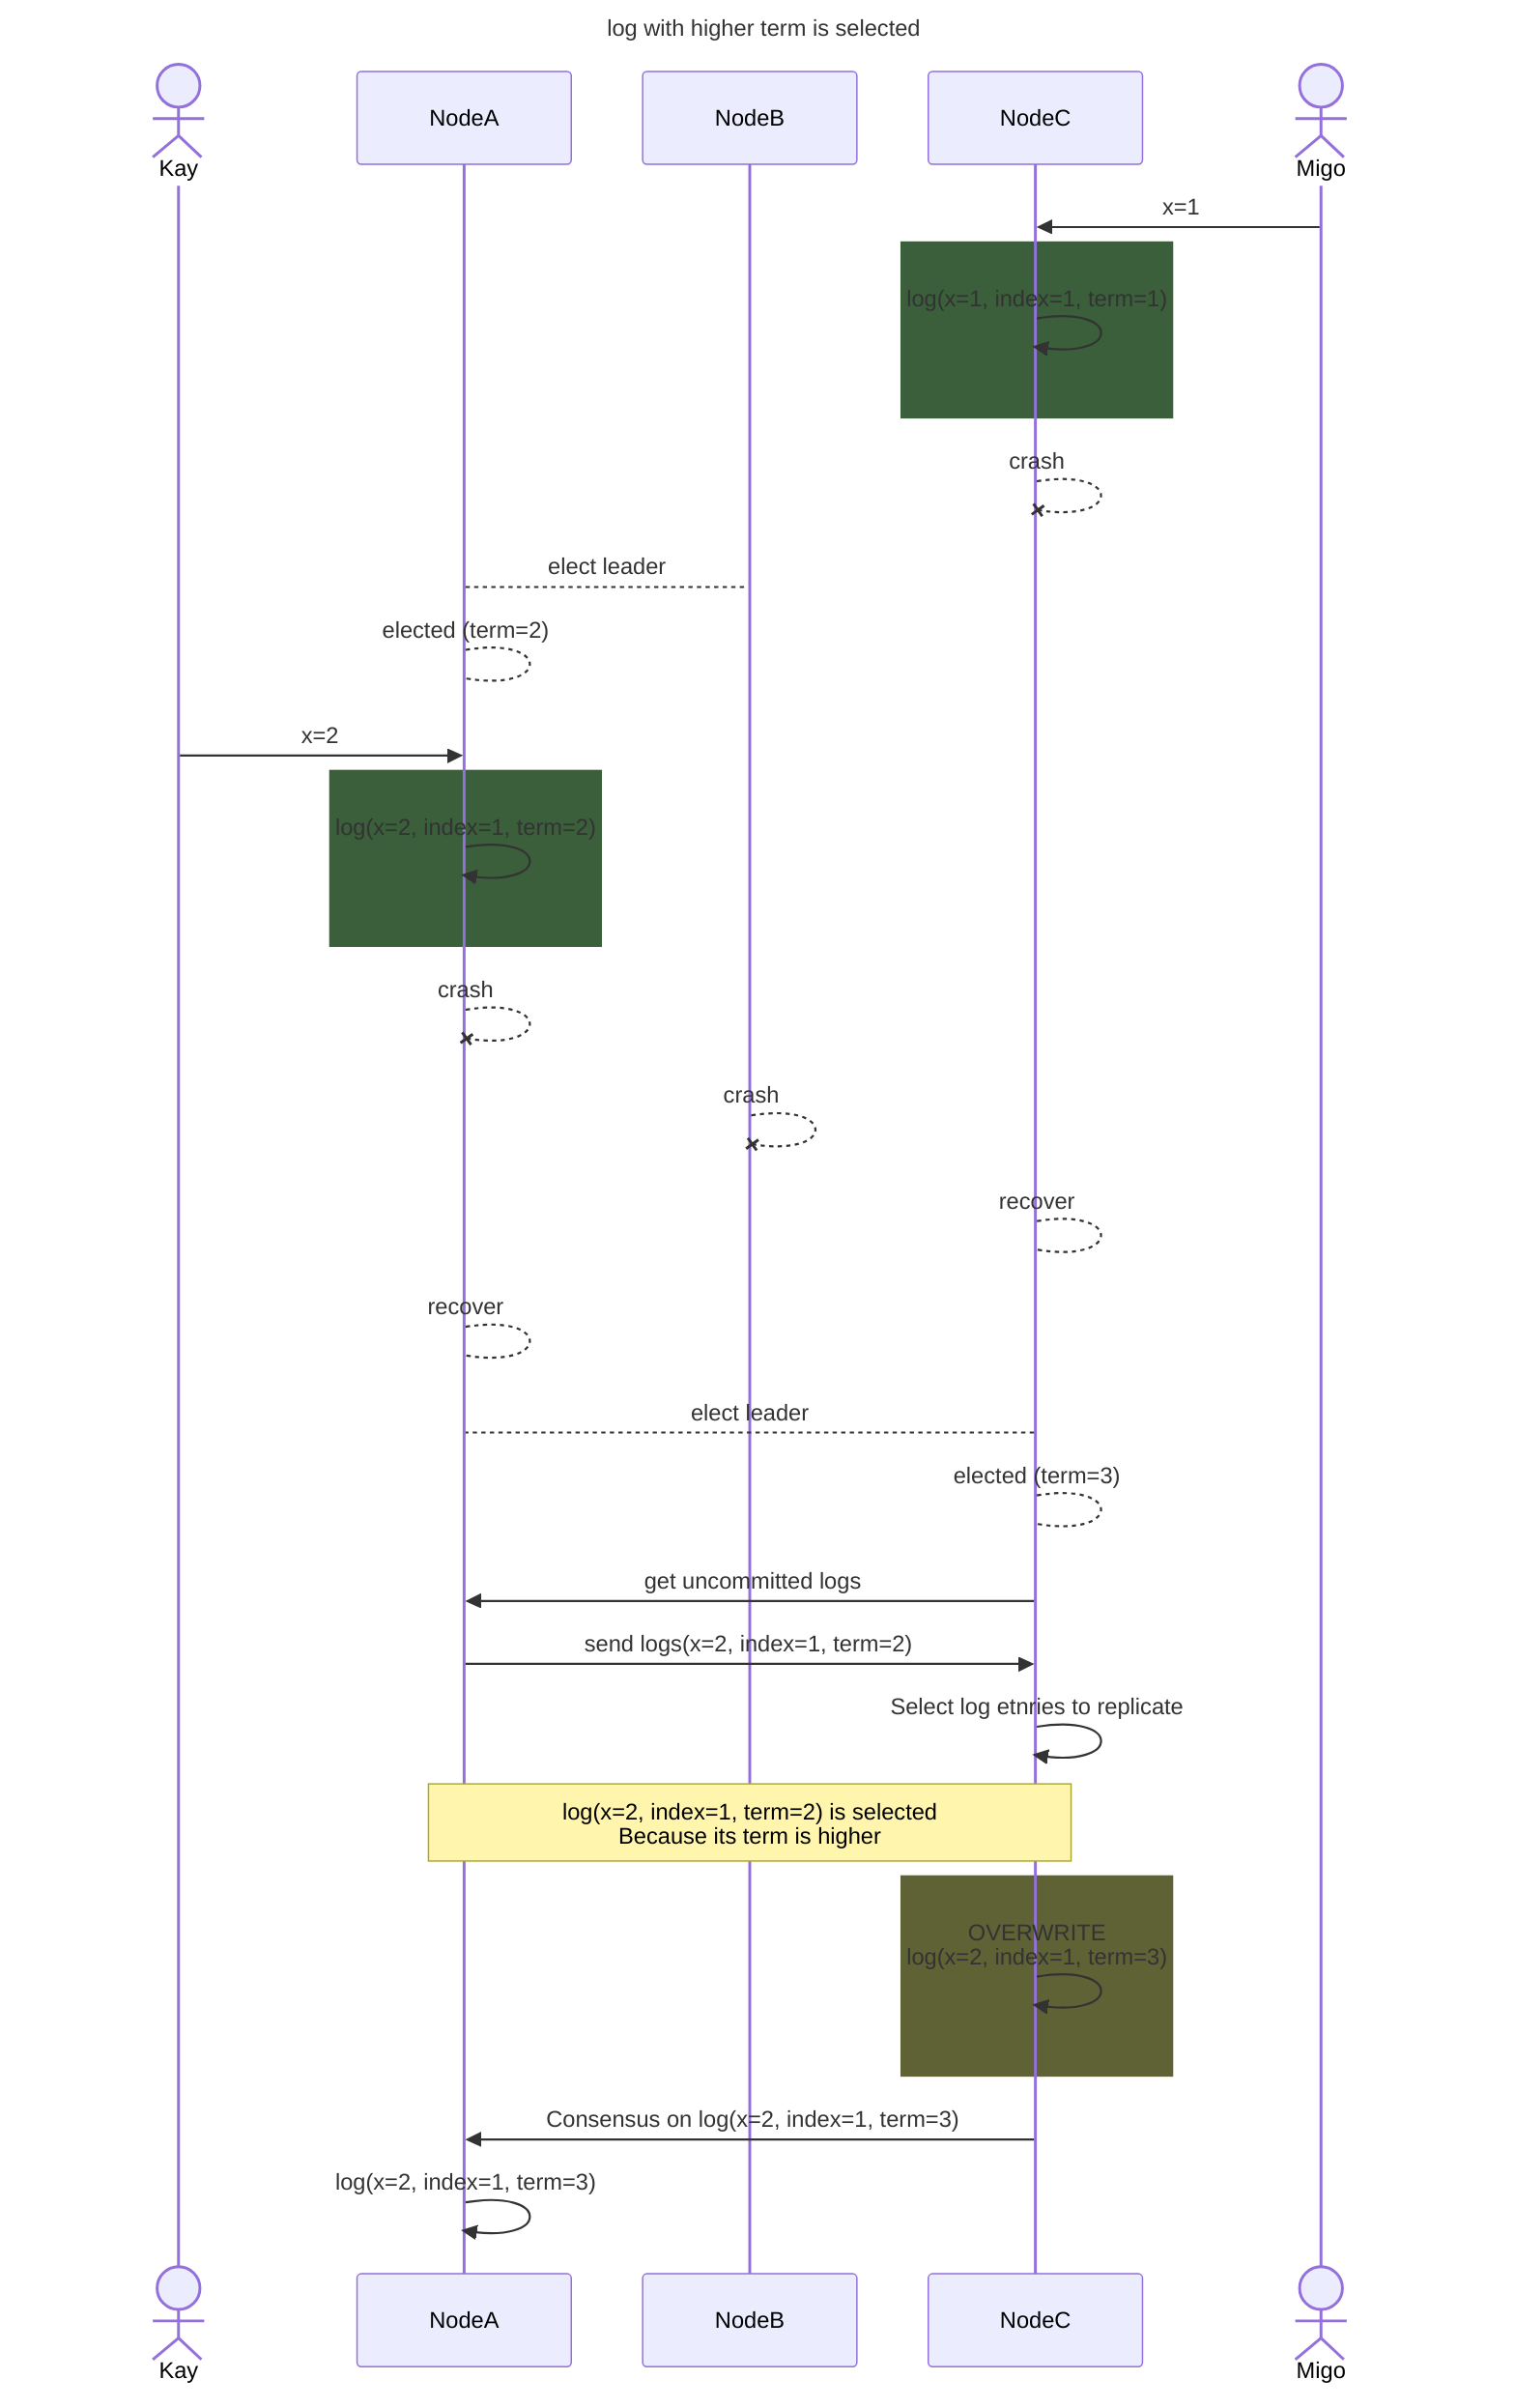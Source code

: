 ---
title : log with higher term is selected
---
sequenceDiagram
    Actor Kay
    participant A as NodeA
    participant B as NodeB
    participant C as NodeC
    Actor Migo

    Migo ->> C: x=1
    rect rgb(58, 95, 58)
    C ->>C : log(x=1, index=1, term=1) 
    end
    C --x C : crash 
    

    A --> B : elect leader
    A --> A : elected  (term=2)
    
    Kay ->> A: x=2

    rect rgb(58, 95, 58)
    A ->>A : log(x=2, index=1, term=2) 
    end
    A --x A : crash 
    B --x B : crash
    
    C --> C : recover
    A --> A : recover

    C --> A : elect leader
    C --> C : elected (term=3)
    
    C ->> A : get uncommitted logs 
    A ->> C : send logs(x=2, index=1, term=2)
    C ->> C : Select log etnries to replicate 
    Note over A,C : log(x=2, index=1, term=2) is selected<br>Because its term is higher
    rect rgb(94, 98, 53)
    C ->> C : OVERWRITE<br> log(x=2, index=1, term=3)
    end
    C ->> A : Consensus on log(x=2, index=1, term=3)
    A ->> A : log(x=2, index=1, term=3)